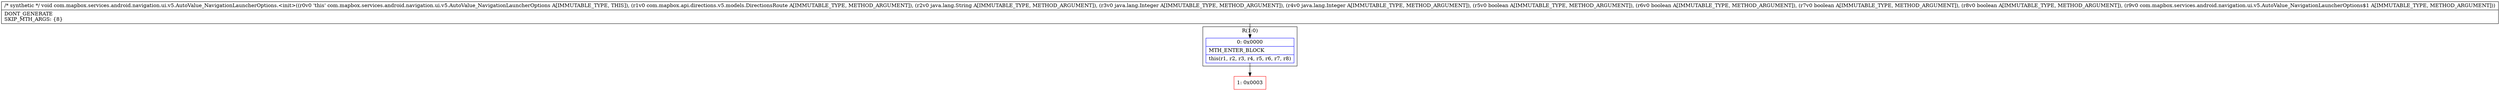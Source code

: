 digraph "CFG forcom.mapbox.services.android.navigation.ui.v5.AutoValue_NavigationLauncherOptions.\<init\>(Lcom\/mapbox\/api\/directions\/v5\/models\/DirectionsRoute;Ljava\/lang\/String;Ljava\/lang\/Integer;Ljava\/lang\/Integer;ZZZZLcom\/mapbox\/services\/android\/navigation\/ui\/v5\/AutoValue_NavigationLauncherOptions$1;)V" {
subgraph cluster_Region_28774840 {
label = "R(1:0)";
node [shape=record,color=blue];
Node_0 [shape=record,label="{0\:\ 0x0000|MTH_ENTER_BLOCK\l|this(r1, r2, r3, r4, r5, r6, r7, r8)\l}"];
}
Node_1 [shape=record,color=red,label="{1\:\ 0x0003}"];
MethodNode[shape=record,label="{\/* synthetic *\/ void com.mapbox.services.android.navigation.ui.v5.AutoValue_NavigationLauncherOptions.\<init\>((r0v0 'this' com.mapbox.services.android.navigation.ui.v5.AutoValue_NavigationLauncherOptions A[IMMUTABLE_TYPE, THIS]), (r1v0 com.mapbox.api.directions.v5.models.DirectionsRoute A[IMMUTABLE_TYPE, METHOD_ARGUMENT]), (r2v0 java.lang.String A[IMMUTABLE_TYPE, METHOD_ARGUMENT]), (r3v0 java.lang.Integer A[IMMUTABLE_TYPE, METHOD_ARGUMENT]), (r4v0 java.lang.Integer A[IMMUTABLE_TYPE, METHOD_ARGUMENT]), (r5v0 boolean A[IMMUTABLE_TYPE, METHOD_ARGUMENT]), (r6v0 boolean A[IMMUTABLE_TYPE, METHOD_ARGUMENT]), (r7v0 boolean A[IMMUTABLE_TYPE, METHOD_ARGUMENT]), (r8v0 boolean A[IMMUTABLE_TYPE, METHOD_ARGUMENT]), (r9v0 com.mapbox.services.android.navigation.ui.v5.AutoValue_NavigationLauncherOptions$1 A[IMMUTABLE_TYPE, METHOD_ARGUMENT]))  | DONT_GENERATE\lSKIP_MTH_ARGS: \{8\}\l}"];
MethodNode -> Node_0;
Node_0 -> Node_1;
}

